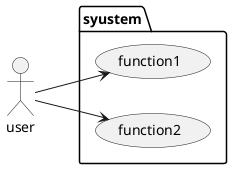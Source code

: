 @startuml
left to right direction
package syustem{
    usecase "function1" as f1
    usecase "function2" as f2
}
:user:-->f1
:user:-->f2
@enduml